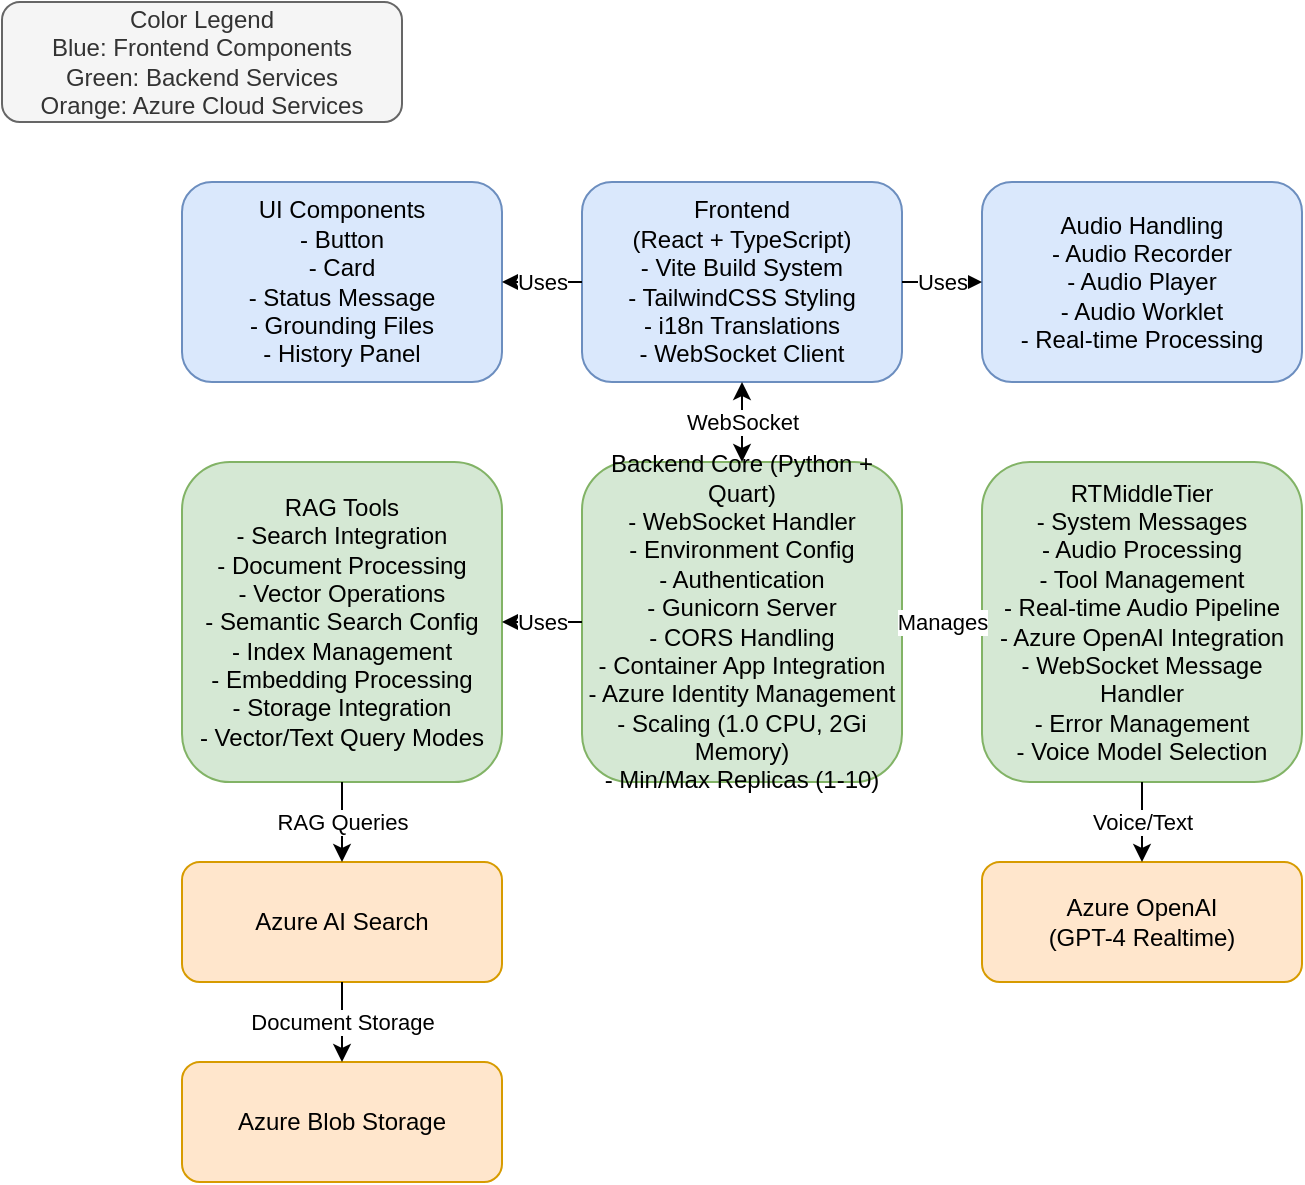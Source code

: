 <mxfile version="24.7.17">
  <diagram id="architecture" name="Architecture">
    <mxGraphModel dx="1434" dy="836" grid="1" gridSize="10" guides="1" tooltips="1" connect="1" arrows="1" fold="1" page="1" pageScale="1" pageWidth="850" pageHeight="1100" math="0" shadow="0">
      <root>
        <mxCell id="0" />
        <mxCell id="1" parent="0" />
        <mxCell id="2" value="Frontend&#xa;(React + TypeScript)&#xa;- Vite Build System&#xa;- TailwindCSS Styling&#xa;- i18n Translations&#xa;- WebSocket Client" style="rounded=1;whiteSpace=wrap;html=1;fillColor=#dae8fc;strokeColor=#6c8ebf;" parent="1" vertex="1">
          <mxGeometry x="320" y="120" width="160" height="100" as="geometry" />
        </mxCell>
        <mxCell id="21" value="UI Components&#xa;- Button&#xa;- Card&#xa;- Status Message&#xa;- Grounding Files&#xa;- History Panel" style="rounded=1;whiteSpace=wrap;html=1;fillColor=#dae8fc;strokeColor=#6c8ebf;" vertex="1" parent="1">
          <mxGeometry x="120" y="120" width="160" height="100" as="geometry" />
        </mxCell>
        <mxCell id="22" value="Audio Handling&#xa;- Audio Recorder&#xa;- Audio Player&#xa;- Audio Worklet&#xa;- Real-time Processing" style="rounded=1;whiteSpace=wrap;html=1;fillColor=#dae8fc;strokeColor=#6c8ebf;" vertex="1" parent="1">
          <mxGeometry x="520" y="120" width="160" height="100" as="geometry" />
        </mxCell>
        <mxCell id="23" value="Uses" style="endArrow=classic;html=1;rounded=0;" edge="1" parent="1" source="2" target="21">
          <mxGeometry width="50" height="50" relative="1" as="geometry" />
        </mxCell>
        <mxCell id="24" value="Uses" style="endArrow=classic;html=1;rounded=0;" edge="1" parent="1" source="2" target="22">
          <mxGeometry width="50" height="50" relative="1" as="geometry" />
        </mxCell>
        <mxCell id="3" value="Backend Core (Python + Quart)&#xa;- WebSocket Handler&#xa;- Environment Config&#xa;- Authentication&#xa;- Gunicorn Server&#xa;- CORS Handling&#xa;- Container App Integration&#xa;- Azure Identity Management&#xa;- Scaling (1.0 CPU, 2Gi Memory)&#xa;- Min/Max Replicas (1-10)" style="rounded=1;whiteSpace=wrap;html=1;fillColor=#d5e8d4;strokeColor=#82b366;" parent="1" vertex="1">
          <mxGeometry x="320" y="260" width="160" height="160" as="geometry" />
        </mxCell>
        <mxCell id="31" value="RTMiddleTier&#xa;- System Messages&#xa;- Audio Processing&#xa;- Tool Management&#xa;- Real-time Audio Pipeline&#xa;- Azure OpenAI Integration&#xa;- WebSocket Message Handler&#xa;- Error Management&#xa;- Voice Model Selection" style="rounded=1;whiteSpace=wrap;html=1;fillColor=#d5e8d4;strokeColor=#82b366;" vertex="1" parent="1">
          <mxGeometry x="520" y="260" width="160" height="160" as="geometry" />
        </mxCell>
        <mxCell id="32" value="RAG Tools&#xa;- Search Integration&#xa;- Document Processing&#xa;- Vector Operations&#xa;- Semantic Search Config&#xa;- Index Management&#xa;- Embedding Processing&#xa;- Storage Integration&#xa;- Vector/Text Query Modes" style="rounded=1;whiteSpace=wrap;html=1;fillColor=#d5e8d4;strokeColor=#82b366;" vertex="1" parent="1">
          <mxGeometry x="120" y="260" width="160" height="160" as="geometry" />
        </mxCell>
        <mxCell id="4" value="Azure OpenAI&#xa;(GPT-4 Realtime)" style="rounded=1;whiteSpace=wrap;html=1;fillColor=#ffe6cc;strokeColor=#d79b00;" vertex="1" parent="1">
          <mxGeometry x="520" y="460" width="160" height="60" as="geometry" />
        </mxCell>
        <mxCell id="5" value="Azure AI Search" style="rounded=1;whiteSpace=wrap;html=1;fillColor=#ffe6cc;strokeColor=#d79b00;" vertex="1" parent="1">
          <mxGeometry x="120" y="460" width="160" height="60" as="geometry" />
        </mxCell>
        <mxCell id="6" value="Azure Blob Storage" style="rounded=1;whiteSpace=wrap;html=1;fillColor=#ffe6cc;strokeColor=#d79b00;" vertex="1" parent="1">
          <mxGeometry x="120" y="560" width="160" height="60" as="geometry" />
        </mxCell>
        <mxCell id="7" value="WebSocket" style="endArrow=classic;startArrow=classic;html=1;rounded=0;" edge="1" parent="1" source="3" target="2">
          <mxGeometry width="50" height="50" relative="1" as="geometry" />
        </mxCell>
        <mxCell id="33" value="Manages" style="endArrow=classic;html=1;rounded=0;" edge="1" parent="1" source="3" target="31">
          <mxGeometry width="50" height="50" relative="1" as="geometry" />
        </mxCell>
        <mxCell id="34" value="Uses" style="endArrow=classic;html=1;rounded=0;" edge="1" parent="1" source="3" target="32">
          <mxGeometry width="50" height="50" relative="1" as="geometry" />
        </mxCell>
        <mxCell id="8" value="Voice/Text" style="endArrow=classic;html=1;rounded=0;" edge="1" parent="1" source="31" target="4">
          <mxGeometry width="50" height="50" relative="1" as="geometry" />
        </mxCell>
        <mxCell id="9" value="RAG Queries" style="endArrow=classic;html=1;rounded=0;" edge="1" parent="1" source="32" target="5">
          <mxGeometry width="50" height="50" relative="1" as="geometry" />
        </mxCell>
        <mxCell id="10" value="Document Storage" style="endArrow=classic;html=1;rounded=0;" edge="1" parent="1" source="5" target="6">
          <mxGeometry width="50" height="50" relative="1" as="geometry" />
        </mxCell>
        <mxCell id="legend" value="Color Legend&#xa;Blue: Frontend Components&#xa;Green: Backend Services&#xa;Orange: Azure Cloud Services" style="rounded=1;whiteSpace=wrap;html=1;fillColor=#f5f5f5;strokeColor=#666666;fontColor=#333333;" vertex="1" parent="1">
          <mxGeometry x="30" y="30" width="200" height="60" as="geometry" />
        </mxCell>
      </root>
    </mxGraphModel>
  </diagram>
</mxfile>

